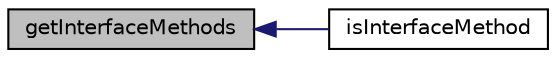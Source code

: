 digraph "getInterfaceMethods"
{
  edge [fontname="Helvetica",fontsize="10",labelfontname="Helvetica",labelfontsize="10"];
  node [fontname="Helvetica",fontsize="10",shape=record];
  rankdir="LR";
  Node1 [label="getInterfaceMethods",height=0.2,width=0.4,color="black", fillcolor="grey75", style="filled" fontcolor="black"];
  Node1 -> Node2 [dir="back",color="midnightblue",fontsize="10",style="solid",fontname="Helvetica"];
  Node2 [label="isInterfaceMethod",height=0.2,width=0.4,color="black", fillcolor="white", style="filled",URL="$class_simple_reflection.html#ab374d4e48485ce4db7c4e1ea9049afd8"];
}

